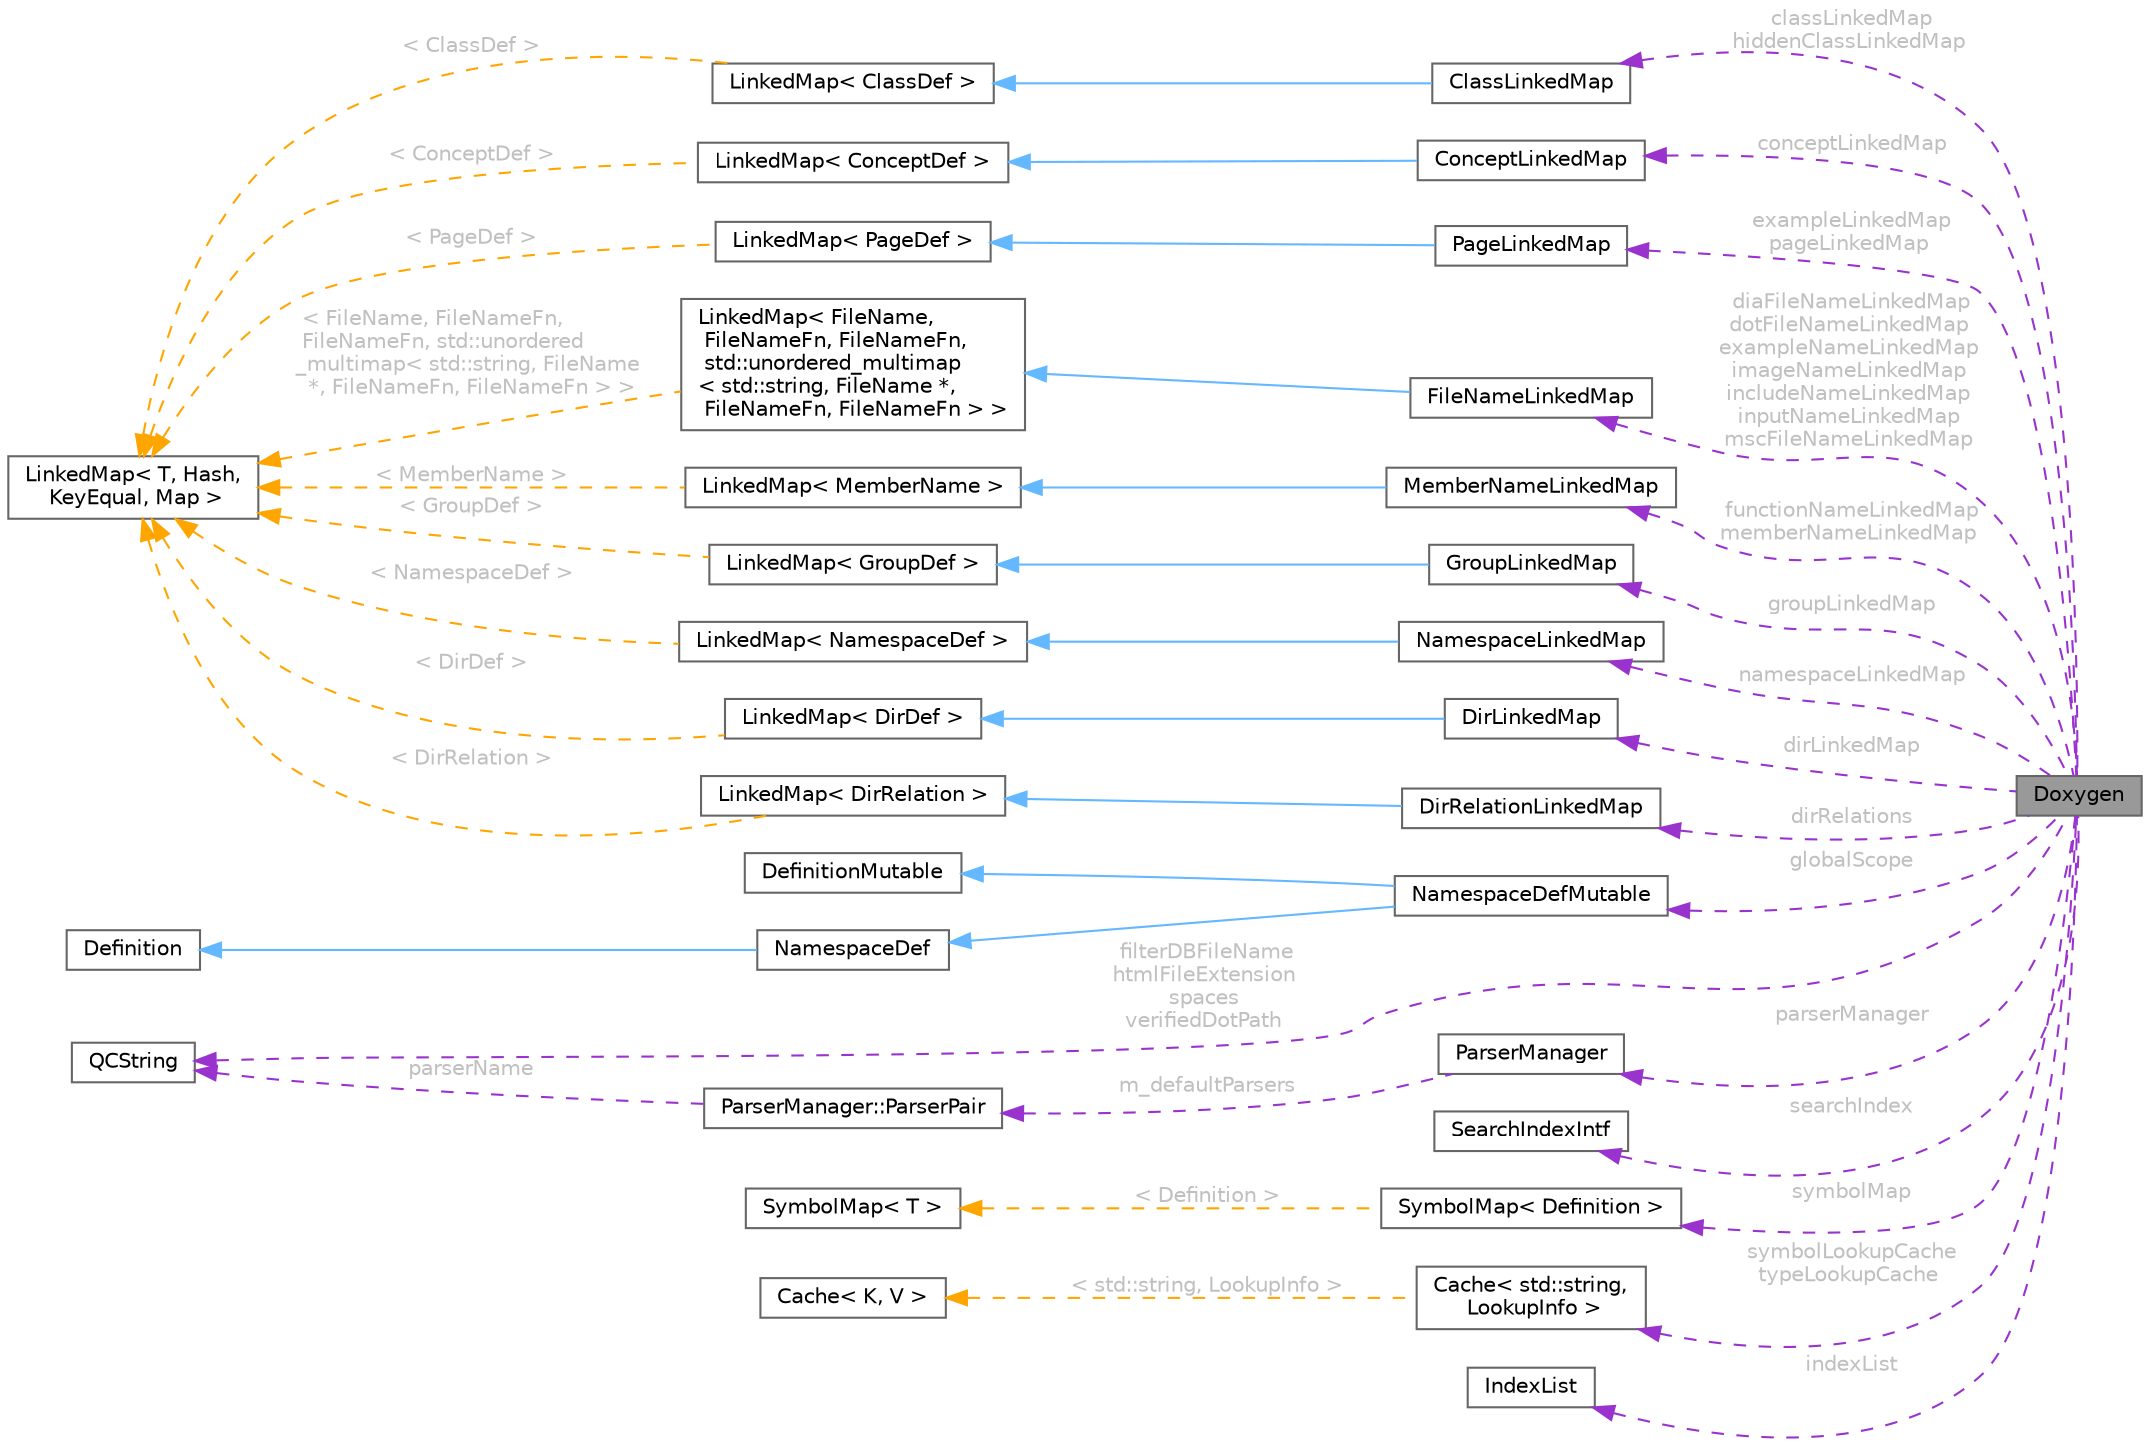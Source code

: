 digraph "Doxygen"
{
 // INTERACTIVE_SVG=YES
 // LATEX_PDF_SIZE
  bgcolor="transparent";
  edge [fontname=Helvetica,fontsize=10,labelfontname=Helvetica,labelfontsize=10];
  node [fontname=Helvetica,fontsize=10,shape=box,height=0.2,width=0.4];
  rankdir="LR";
  Node1 [id="Node000001",label="Doxygen",height=0.2,width=0.4,color="gray40", fillcolor="grey60", style="filled", fontcolor="black",tooltip="This class serves as a namespace for global variables used by doxygen."];
  Node2 -> Node1 [id="edge1_Node000001_Node000002",dir="back",color="darkorchid3",style="dashed",tooltip=" ",label=" classLinkedMap\nhiddenClassLinkedMap",fontcolor="grey" ];
  Node2 [id="Node000002",label="ClassLinkedMap",height=0.2,width=0.4,color="gray40", fillcolor="white", style="filled",URL="$d0/d10/class_class_linked_map.html",tooltip=" "];
  Node3 -> Node2 [id="edge2_Node000002_Node000003",dir="back",color="steelblue1",style="solid",tooltip=" "];
  Node3 [id="Node000003",label="LinkedMap\< ClassDef \>",height=0.2,width=0.4,color="gray40", fillcolor="white", style="filled",URL="$d0/d2c/class_linked_map.html",tooltip=" "];
  Node4 -> Node3 [id="edge3_Node000003_Node000004",dir="back",color="orange",style="dashed",tooltip=" ",label=" \< ClassDef \>",fontcolor="grey" ];
  Node4 [id="Node000004",label="LinkedMap\< T, Hash,\l KeyEqual, Map \>",height=0.2,width=0.4,color="gray40", fillcolor="white", style="filled",URL="$d0/d2c/class_linked_map.html",tooltip="Container class representing a vector of objects with keys."];
  Node5 -> Node1 [id="edge4_Node000001_Node000005",dir="back",color="darkorchid3",style="dashed",tooltip=" ",label=" conceptLinkedMap",fontcolor="grey" ];
  Node5 [id="Node000005",label="ConceptLinkedMap",height=0.2,width=0.4,color="gray40", fillcolor="white", style="filled",URL="$db/ded/class_concept_linked_map.html",tooltip=" "];
  Node6 -> Node5 [id="edge5_Node000005_Node000006",dir="back",color="steelblue1",style="solid",tooltip=" "];
  Node6 [id="Node000006",label="LinkedMap\< ConceptDef \>",height=0.2,width=0.4,color="gray40", fillcolor="white", style="filled",URL="$d0/d2c/class_linked_map.html",tooltip=" "];
  Node4 -> Node6 [id="edge6_Node000006_Node000004",dir="back",color="orange",style="dashed",tooltip=" ",label=" \< ConceptDef \>",fontcolor="grey" ];
  Node7 -> Node1 [id="edge7_Node000001_Node000007",dir="back",color="darkorchid3",style="dashed",tooltip=" ",label=" exampleLinkedMap\npageLinkedMap",fontcolor="grey" ];
  Node7 [id="Node000007",label="PageLinkedMap",height=0.2,width=0.4,color="gray40", fillcolor="white", style="filled",URL="$d9/d5e/class_page_linked_map.html",tooltip=" "];
  Node8 -> Node7 [id="edge8_Node000007_Node000008",dir="back",color="steelblue1",style="solid",tooltip=" "];
  Node8 [id="Node000008",label="LinkedMap\< PageDef \>",height=0.2,width=0.4,color="gray40", fillcolor="white", style="filled",URL="$d0/d2c/class_linked_map.html",tooltip=" "];
  Node4 -> Node8 [id="edge9_Node000008_Node000004",dir="back",color="orange",style="dashed",tooltip=" ",label=" \< PageDef \>",fontcolor="grey" ];
  Node9 -> Node1 [id="edge10_Node000001_Node000009",dir="back",color="darkorchid3",style="dashed",tooltip=" ",label=" diaFileNameLinkedMap\ndotFileNameLinkedMap\nexampleNameLinkedMap\nimageNameLinkedMap\nincludeNameLinkedMap\ninputNameLinkedMap\nmscFileNameLinkedMap",fontcolor="grey" ];
  Node9 [id="Node000009",label="FileNameLinkedMap",height=0.2,width=0.4,color="gray40", fillcolor="white", style="filled",URL="$d0/d2c/class_file_name_linked_map.html",tooltip="Ordered dictionary of FileName objects."];
  Node10 -> Node9 [id="edge11_Node000009_Node000010",dir="back",color="steelblue1",style="solid",tooltip=" "];
  Node10 [id="Node000010",label="LinkedMap\< FileName,\l FileNameFn, FileNameFn,\l std::unordered_multimap\l\< std::string, FileName *,\l FileNameFn, FileNameFn \> \>",height=0.2,width=0.4,color="gray40", fillcolor="white", style="filled",URL="$d0/d2c/class_linked_map.html",tooltip=" "];
  Node4 -> Node10 [id="edge12_Node000010_Node000004",dir="back",color="orange",style="dashed",tooltip=" ",label=" \< FileName, FileNameFn,\l FileNameFn, std::unordered\l_multimap\< std::string, FileName\l *, FileNameFn, FileNameFn \> \>",fontcolor="grey" ];
  Node11 -> Node1 [id="edge13_Node000001_Node000011",dir="back",color="darkorchid3",style="dashed",tooltip=" ",label=" functionNameLinkedMap\nmemberNameLinkedMap",fontcolor="grey" ];
  Node11 [id="Node000011",label="MemberNameLinkedMap",height=0.2,width=0.4,color="gray40", fillcolor="white", style="filled",URL="$da/d3d/class_member_name_linked_map.html",tooltip="Ordered dictionary of MemberName objects."];
  Node12 -> Node11 [id="edge14_Node000011_Node000012",dir="back",color="steelblue1",style="solid",tooltip=" "];
  Node12 [id="Node000012",label="LinkedMap\< MemberName \>",height=0.2,width=0.4,color="gray40", fillcolor="white", style="filled",URL="$d0/d2c/class_linked_map.html",tooltip=" "];
  Node4 -> Node12 [id="edge15_Node000012_Node000004",dir="back",color="orange",style="dashed",tooltip=" ",label=" \< MemberName \>",fontcolor="grey" ];
  Node13 -> Node1 [id="edge16_Node000001_Node000013",dir="back",color="darkorchid3",style="dashed",tooltip=" ",label=" groupLinkedMap",fontcolor="grey" ];
  Node13 [id="Node000013",label="GroupLinkedMap",height=0.2,width=0.4,color="gray40", fillcolor="white", style="filled",URL="$d3/dbd/class_group_linked_map.html",tooltip=" "];
  Node14 -> Node13 [id="edge17_Node000013_Node000014",dir="back",color="steelblue1",style="solid",tooltip=" "];
  Node14 [id="Node000014",label="LinkedMap\< GroupDef \>",height=0.2,width=0.4,color="gray40", fillcolor="white", style="filled",URL="$d0/d2c/class_linked_map.html",tooltip=" "];
  Node4 -> Node14 [id="edge18_Node000014_Node000004",dir="back",color="orange",style="dashed",tooltip=" ",label=" \< GroupDef \>",fontcolor="grey" ];
  Node15 -> Node1 [id="edge19_Node000001_Node000015",dir="back",color="darkorchid3",style="dashed",tooltip=" ",label=" namespaceLinkedMap",fontcolor="grey" ];
  Node15 [id="Node000015",label="NamespaceLinkedMap",height=0.2,width=0.4,color="gray40", fillcolor="white", style="filled",URL="$d7/d60/class_namespace_linked_map.html",tooltip=" "];
  Node16 -> Node15 [id="edge20_Node000015_Node000016",dir="back",color="steelblue1",style="solid",tooltip=" "];
  Node16 [id="Node000016",label="LinkedMap\< NamespaceDef \>",height=0.2,width=0.4,color="gray40", fillcolor="white", style="filled",URL="$d0/d2c/class_linked_map.html",tooltip=" "];
  Node4 -> Node16 [id="edge21_Node000016_Node000004",dir="back",color="orange",style="dashed",tooltip=" ",label=" \< NamespaceDef \>",fontcolor="grey" ];
  Node17 -> Node1 [id="edge22_Node000001_Node000017",dir="back",color="darkorchid3",style="dashed",tooltip=" ",label=" globalScope",fontcolor="grey" ];
  Node17 [id="Node000017",label="NamespaceDefMutable",height=0.2,width=0.4,color="gray40", fillcolor="white", style="filled",URL="$dd/dd5/class_namespace_def_mutable.html",tooltip=" "];
  Node18 -> Node17 [id="edge23_Node000017_Node000018",dir="back",color="steelblue1",style="solid",tooltip=" "];
  Node18 [id="Node000018",label="DefinitionMutable",height=0.2,width=0.4,color="gray40", fillcolor="white", style="filled",URL="$d0/d46/class_definition_mutable.html",tooltip=" "];
  Node19 -> Node17 [id="edge24_Node000017_Node000019",dir="back",color="steelblue1",style="solid",tooltip=" "];
  Node19 [id="Node000019",label="NamespaceDef",height=0.2,width=0.4,color="gray40", fillcolor="white", style="filled",URL="$d0/d07/class_namespace_def.html",tooltip="An abstract interface of a namespace symbol."];
  Node20 -> Node19 [id="edge25_Node000019_Node000020",dir="back",color="steelblue1",style="solid",tooltip=" "];
  Node20 [id="Node000020",label="Definition",height=0.2,width=0.4,color="gray40", fillcolor="white", style="filled",URL="$d5/dcc/class_definition.html",tooltip="The common base class of all entity definitions found in the sources."];
  Node21 -> Node1 [id="edge26_Node000001_Node000021",dir="back",color="darkorchid3",style="dashed",tooltip=" ",label=" filterDBFileName\nhtmlFileExtension\nspaces\nverifiedDotPath",fontcolor="grey" ];
  Node21 [id="Node000021",label="QCString",height=0.2,width=0.4,color="gray40", fillcolor="white", style="filled",URL="$d9/d45/class_q_c_string.html",tooltip="This is an alternative implementation of QCString."];
  Node22 -> Node1 [id="edge27_Node000001_Node000022",dir="back",color="darkorchid3",style="dashed",tooltip=" ",label=" searchIndex",fontcolor="grey" ];
  Node22 [id="Node000022",label="SearchIndexIntf",height=0.2,width=0.4,color="gray40", fillcolor="white", style="filled",URL="$d8/d4d/class_search_index_intf.html",tooltip="Abstract proxy interface for non-javascript based search indices."];
  Node23 -> Node1 [id="edge28_Node000001_Node000023",dir="back",color="darkorchid3",style="dashed",tooltip=" ",label=" symbolMap",fontcolor="grey" ];
  Node23 [id="Node000023",label="SymbolMap\< Definition \>",height=0.2,width=0.4,color="gray40", fillcolor="white", style="filled",URL="$d4/d85/class_symbol_map.html",tooltip=" "];
  Node24 -> Node23 [id="edge29_Node000023_Node000024",dir="back",color="orange",style="dashed",tooltip=" ",label=" \< Definition \>",fontcolor="grey" ];
  Node24 [id="Node000024",label="SymbolMap\< T \>",height=0.2,width=0.4,color="gray40", fillcolor="white", style="filled",URL="$d4/d85/class_symbol_map.html",tooltip="Class implementing a symbol map that maps symbol names to objects."];
  Node25 -> Node1 [id="edge30_Node000001_Node000025",dir="back",color="darkorchid3",style="dashed",tooltip=" ",label=" symbolLookupCache\ntypeLookupCache",fontcolor="grey" ];
  Node25 [id="Node000025",label="Cache\< std::string,\l LookupInfo \>",height=0.2,width=0.4,color="gray40", fillcolor="white", style="filled",URL="$dc/d67/class_cache.html",tooltip=" "];
  Node26 -> Node25 [id="edge31_Node000025_Node000026",dir="back",color="orange",style="dashed",tooltip=" ",label=" \< std::string, LookupInfo \>",fontcolor="grey" ];
  Node26 [id="Node000026",label="Cache\< K, V \>",height=0.2,width=0.4,color="gray40", fillcolor="white", style="filled",URL="$dc/d67/class_cache.html",tooltip=" "];
  Node27 -> Node1 [id="edge32_Node000001_Node000027",dir="back",color="darkorchid3",style="dashed",tooltip=" ",label=" dirLinkedMap",fontcolor="grey" ];
  Node27 [id="Node000027",label="DirLinkedMap",height=0.2,width=0.4,color="gray40", fillcolor="white", style="filled",URL="$de/d40/class_dir_linked_map.html",tooltip="A linked map of directories."];
  Node28 -> Node27 [id="edge33_Node000027_Node000028",dir="back",color="steelblue1",style="solid",tooltip=" "];
  Node28 [id="Node000028",label="LinkedMap\< DirDef \>",height=0.2,width=0.4,color="gray40", fillcolor="white", style="filled",URL="$d0/d2c/class_linked_map.html",tooltip=" "];
  Node4 -> Node28 [id="edge34_Node000028_Node000004",dir="back",color="orange",style="dashed",tooltip=" ",label=" \< DirDef \>",fontcolor="grey" ];
  Node29 -> Node1 [id="edge35_Node000001_Node000029",dir="back",color="darkorchid3",style="dashed",tooltip=" ",label=" dirRelations",fontcolor="grey" ];
  Node29 [id="Node000029",label="DirRelationLinkedMap",height=0.2,width=0.4,color="gray40", fillcolor="white", style="filled",URL="$d4/d03/class_dir_relation_linked_map.html",tooltip=" "];
  Node30 -> Node29 [id="edge36_Node000029_Node000030",dir="back",color="steelblue1",style="solid",tooltip=" "];
  Node30 [id="Node000030",label="LinkedMap\< DirRelation \>",height=0.2,width=0.4,color="gray40", fillcolor="white", style="filled",URL="$d0/d2c/class_linked_map.html",tooltip=" "];
  Node4 -> Node30 [id="edge37_Node000030_Node000004",dir="back",color="orange",style="dashed",tooltip=" ",label=" \< DirRelation \>",fontcolor="grey" ];
  Node31 -> Node1 [id="edge38_Node000001_Node000031",dir="back",color="darkorchid3",style="dashed",tooltip=" ",label=" parserManager",fontcolor="grey" ];
  Node31 [id="Node000031",label="ParserManager",height=0.2,width=0.4,color="gray40", fillcolor="white", style="filled",URL="$d4/d0d/class_parser_manager.html",tooltip="Manages programming language parsers."];
  Node32 -> Node31 [id="edge39_Node000031_Node000032",dir="back",color="darkorchid3",style="dashed",tooltip=" ",label=" m_defaultParsers",fontcolor="grey" ];
  Node32 [id="Node000032",label="ParserManager::ParserPair",height=0.2,width=0.4,color="gray40", fillcolor="white", style="filled",URL="$df/d04/struct_parser_manager_1_1_parser_pair.html",tooltip=" "];
  Node21 -> Node32 [id="edge40_Node000032_Node000021",dir="back",color="darkorchid3",style="dashed",tooltip=" ",label=" parserName",fontcolor="grey" ];
  Node33 -> Node1 [id="edge41_Node000001_Node000033",dir="back",color="darkorchid3",style="dashed",tooltip=" ",label=" indexList",fontcolor="grey" ];
  Node33 [id="Node000033",label="IndexList",height=0.2,width=0.4,color="gray40", fillcolor="white", style="filled",URL="$d9/d57/class_index_list.html",tooltip="A list of index interfaces."];
}
